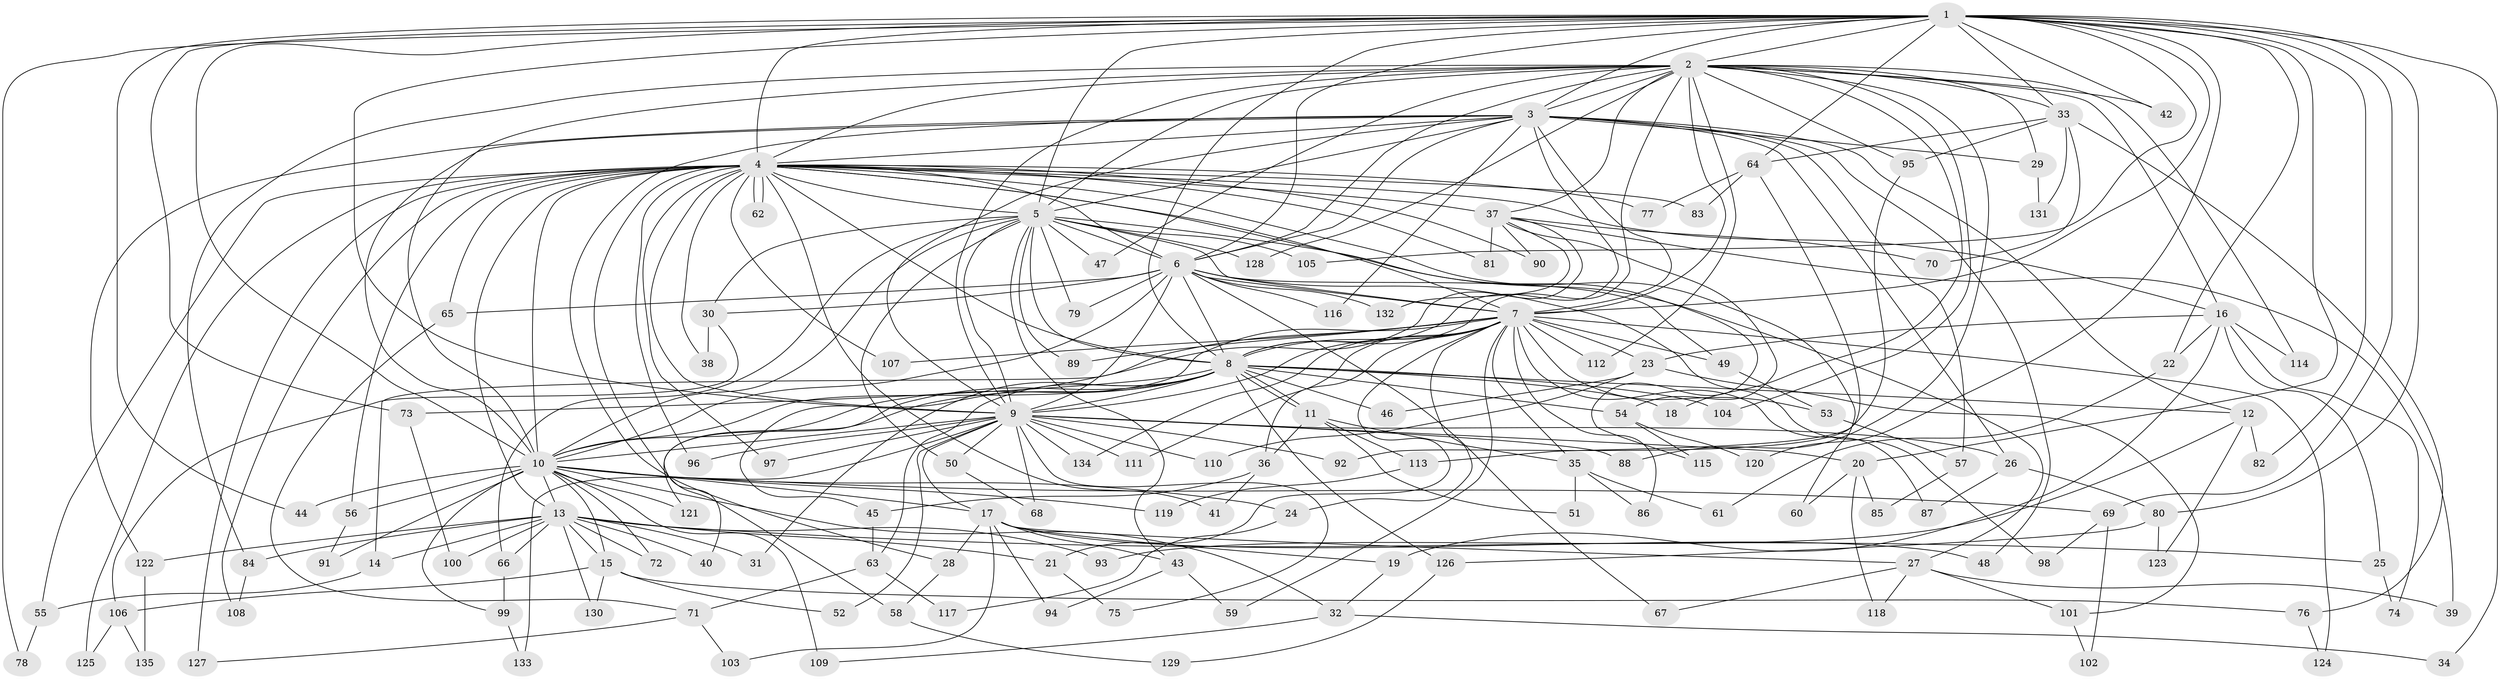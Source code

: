 // Generated by graph-tools (version 1.1) at 2025/01/03/09/25 03:01:29]
// undirected, 135 vertices, 295 edges
graph export_dot {
graph [start="1"]
  node [color=gray90,style=filled];
  1;
  2;
  3;
  4;
  5;
  6;
  7;
  8;
  9;
  10;
  11;
  12;
  13;
  14;
  15;
  16;
  17;
  18;
  19;
  20;
  21;
  22;
  23;
  24;
  25;
  26;
  27;
  28;
  29;
  30;
  31;
  32;
  33;
  34;
  35;
  36;
  37;
  38;
  39;
  40;
  41;
  42;
  43;
  44;
  45;
  46;
  47;
  48;
  49;
  50;
  51;
  52;
  53;
  54;
  55;
  56;
  57;
  58;
  59;
  60;
  61;
  62;
  63;
  64;
  65;
  66;
  67;
  68;
  69;
  70;
  71;
  72;
  73;
  74;
  75;
  76;
  77;
  78;
  79;
  80;
  81;
  82;
  83;
  84;
  85;
  86;
  87;
  88;
  89;
  90;
  91;
  92;
  93;
  94;
  95;
  96;
  97;
  98;
  99;
  100;
  101;
  102;
  103;
  104;
  105;
  106;
  107;
  108;
  109;
  110;
  111;
  112;
  113;
  114;
  115;
  116;
  117;
  118;
  119;
  120;
  121;
  122;
  123;
  124;
  125;
  126;
  127;
  128;
  129;
  130;
  131;
  132;
  133;
  134;
  135;
  1 -- 2;
  1 -- 3;
  1 -- 4;
  1 -- 5;
  1 -- 6;
  1 -- 7;
  1 -- 8;
  1 -- 9;
  1 -- 10;
  1 -- 20;
  1 -- 22;
  1 -- 33;
  1 -- 34;
  1 -- 42;
  1 -- 44;
  1 -- 64;
  1 -- 69;
  1 -- 73;
  1 -- 78;
  1 -- 80;
  1 -- 82;
  1 -- 105;
  1 -- 120;
  2 -- 3;
  2 -- 4;
  2 -- 5;
  2 -- 6;
  2 -- 7;
  2 -- 8;
  2 -- 9;
  2 -- 10;
  2 -- 16;
  2 -- 18;
  2 -- 29;
  2 -- 33;
  2 -- 37;
  2 -- 42;
  2 -- 47;
  2 -- 84;
  2 -- 88;
  2 -- 95;
  2 -- 104;
  2 -- 112;
  2 -- 114;
  2 -- 128;
  3 -- 4;
  3 -- 5;
  3 -- 6;
  3 -- 7;
  3 -- 8;
  3 -- 9;
  3 -- 10;
  3 -- 12;
  3 -- 26;
  3 -- 28;
  3 -- 29;
  3 -- 48;
  3 -- 57;
  3 -- 116;
  3 -- 122;
  4 -- 5;
  4 -- 6;
  4 -- 7;
  4 -- 8;
  4 -- 9;
  4 -- 10;
  4 -- 13;
  4 -- 16;
  4 -- 37;
  4 -- 38;
  4 -- 41;
  4 -- 55;
  4 -- 56;
  4 -- 58;
  4 -- 60;
  4 -- 62;
  4 -- 62;
  4 -- 65;
  4 -- 77;
  4 -- 81;
  4 -- 83;
  4 -- 90;
  4 -- 96;
  4 -- 97;
  4 -- 107;
  4 -- 108;
  4 -- 115;
  4 -- 125;
  4 -- 127;
  5 -- 6;
  5 -- 7;
  5 -- 8;
  5 -- 9;
  5 -- 10;
  5 -- 27;
  5 -- 30;
  5 -- 43;
  5 -- 47;
  5 -- 50;
  5 -- 66;
  5 -- 79;
  5 -- 89;
  5 -- 105;
  5 -- 128;
  6 -- 7;
  6 -- 8;
  6 -- 9;
  6 -- 10;
  6 -- 30;
  6 -- 49;
  6 -- 65;
  6 -- 67;
  6 -- 79;
  6 -- 98;
  6 -- 116;
  6 -- 132;
  7 -- 8;
  7 -- 9;
  7 -- 10;
  7 -- 14;
  7 -- 21;
  7 -- 23;
  7 -- 24;
  7 -- 35;
  7 -- 36;
  7 -- 49;
  7 -- 53;
  7 -- 59;
  7 -- 86;
  7 -- 87;
  7 -- 89;
  7 -- 107;
  7 -- 111;
  7 -- 112;
  7 -- 124;
  7 -- 134;
  8 -- 9;
  8 -- 10;
  8 -- 11;
  8 -- 11;
  8 -- 12;
  8 -- 18;
  8 -- 31;
  8 -- 40;
  8 -- 46;
  8 -- 54;
  8 -- 63;
  8 -- 73;
  8 -- 104;
  8 -- 121;
  8 -- 126;
  9 -- 10;
  9 -- 17;
  9 -- 20;
  9 -- 26;
  9 -- 50;
  9 -- 52;
  9 -- 68;
  9 -- 75;
  9 -- 88;
  9 -- 92;
  9 -- 96;
  9 -- 97;
  9 -- 110;
  9 -- 111;
  9 -- 133;
  9 -- 134;
  10 -- 13;
  10 -- 15;
  10 -- 17;
  10 -- 24;
  10 -- 32;
  10 -- 44;
  10 -- 56;
  10 -- 69;
  10 -- 72;
  10 -- 91;
  10 -- 99;
  10 -- 109;
  10 -- 119;
  10 -- 121;
  11 -- 35;
  11 -- 36;
  11 -- 51;
  11 -- 113;
  12 -- 82;
  12 -- 93;
  12 -- 123;
  13 -- 14;
  13 -- 15;
  13 -- 21;
  13 -- 25;
  13 -- 31;
  13 -- 40;
  13 -- 66;
  13 -- 72;
  13 -- 84;
  13 -- 93;
  13 -- 100;
  13 -- 122;
  13 -- 130;
  14 -- 55;
  15 -- 52;
  15 -- 76;
  15 -- 106;
  15 -- 130;
  16 -- 19;
  16 -- 22;
  16 -- 23;
  16 -- 25;
  16 -- 74;
  16 -- 114;
  17 -- 19;
  17 -- 27;
  17 -- 28;
  17 -- 43;
  17 -- 48;
  17 -- 94;
  17 -- 103;
  19 -- 32;
  20 -- 60;
  20 -- 85;
  20 -- 118;
  21 -- 75;
  22 -- 61;
  23 -- 46;
  23 -- 101;
  23 -- 110;
  24 -- 117;
  25 -- 74;
  26 -- 80;
  26 -- 87;
  27 -- 39;
  27 -- 67;
  27 -- 101;
  27 -- 118;
  28 -- 58;
  29 -- 131;
  30 -- 38;
  30 -- 106;
  32 -- 34;
  32 -- 109;
  33 -- 64;
  33 -- 70;
  33 -- 76;
  33 -- 95;
  33 -- 131;
  35 -- 51;
  35 -- 61;
  35 -- 86;
  36 -- 41;
  36 -- 45;
  37 -- 39;
  37 -- 45;
  37 -- 54;
  37 -- 70;
  37 -- 81;
  37 -- 90;
  37 -- 132;
  43 -- 59;
  43 -- 94;
  45 -- 63;
  49 -- 53;
  50 -- 68;
  53 -- 57;
  54 -- 115;
  54 -- 120;
  55 -- 78;
  56 -- 91;
  57 -- 85;
  58 -- 129;
  63 -- 71;
  63 -- 117;
  64 -- 77;
  64 -- 83;
  64 -- 92;
  65 -- 71;
  66 -- 99;
  69 -- 98;
  69 -- 102;
  71 -- 103;
  71 -- 127;
  73 -- 100;
  76 -- 124;
  80 -- 123;
  80 -- 126;
  84 -- 108;
  95 -- 113;
  99 -- 133;
  101 -- 102;
  106 -- 125;
  106 -- 135;
  113 -- 119;
  122 -- 135;
  126 -- 129;
}
